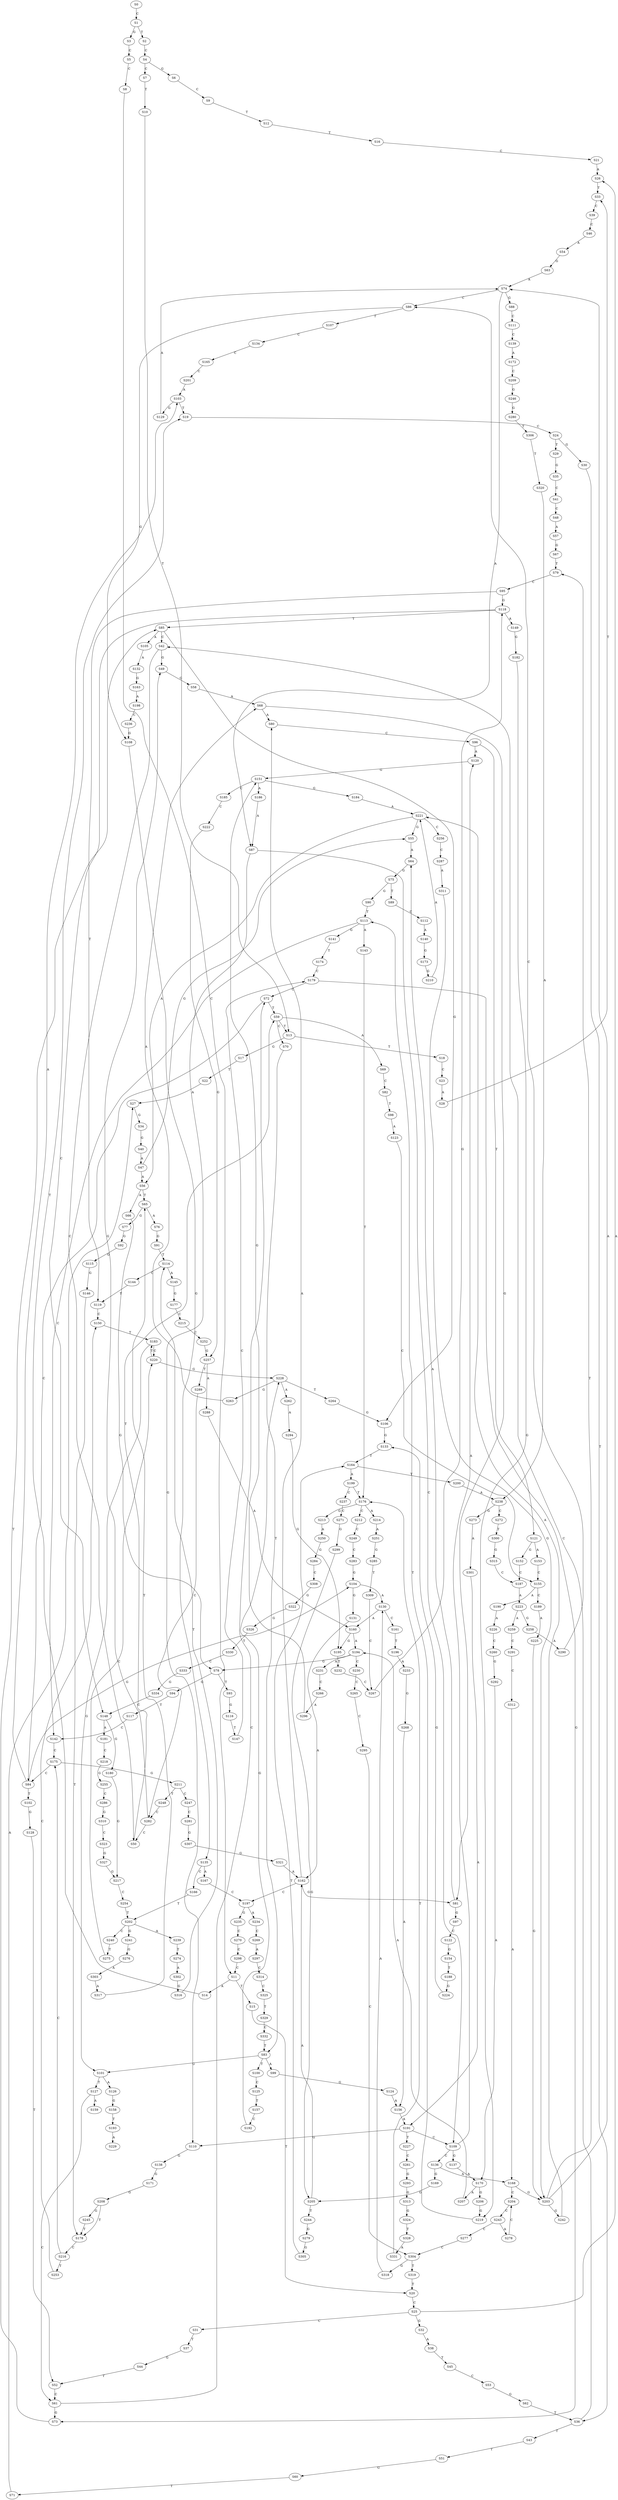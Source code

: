 strict digraph  {
	S0 -> S1 [ label = C ];
	S1 -> S2 [ label = T ];
	S1 -> S3 [ label = G ];
	S2 -> S4 [ label = C ];
	S3 -> S5 [ label = C ];
	S4 -> S6 [ label = G ];
	S4 -> S7 [ label = C ];
	S5 -> S8 [ label = C ];
	S6 -> S9 [ label = C ];
	S7 -> S10 [ label = T ];
	S8 -> S11 [ label = C ];
	S9 -> S12 [ label = T ];
	S10 -> S13 [ label = T ];
	S11 -> S14 [ label = A ];
	S11 -> S15 [ label = T ];
	S12 -> S16 [ label = T ];
	S13 -> S17 [ label = G ];
	S13 -> S18 [ label = T ];
	S14 -> S19 [ label = T ];
	S15 -> S20 [ label = T ];
	S16 -> S21 [ label = C ];
	S17 -> S22 [ label = T ];
	S18 -> S23 [ label = C ];
	S19 -> S24 [ label = C ];
	S20 -> S25 [ label = C ];
	S21 -> S26 [ label = A ];
	S22 -> S27 [ label = A ];
	S23 -> S28 [ label = A ];
	S24 -> S29 [ label = T ];
	S24 -> S30 [ label = G ];
	S25 -> S26 [ label = A ];
	S25 -> S31 [ label = C ];
	S25 -> S32 [ label = G ];
	S26 -> S33 [ label = T ];
	S27 -> S34 [ label = G ];
	S28 -> S33 [ label = T ];
	S29 -> S35 [ label = G ];
	S30 -> S36 [ label = T ];
	S31 -> S37 [ label = T ];
	S32 -> S38 [ label = A ];
	S33 -> S39 [ label = C ];
	S34 -> S40 [ label = G ];
	S35 -> S41 [ label = C ];
	S36 -> S42 [ label = C ];
	S36 -> S43 [ label = T ];
	S37 -> S44 [ label = G ];
	S38 -> S45 [ label = T ];
	S39 -> S46 [ label = C ];
	S40 -> S47 [ label = A ];
	S41 -> S48 [ label = C ];
	S42 -> S49 [ label = G ];
	S42 -> S50 [ label = C ];
	S43 -> S51 [ label = T ];
	S44 -> S52 [ label = T ];
	S45 -> S53 [ label = C ];
	S46 -> S54 [ label = A ];
	S47 -> S55 [ label = G ];
	S47 -> S56 [ label = A ];
	S48 -> S57 [ label = A ];
	S49 -> S58 [ label = G ];
	S50 -> S59 [ label = T ];
	S51 -> S60 [ label = G ];
	S52 -> S61 [ label = C ];
	S53 -> S62 [ label = G ];
	S54 -> S63 [ label = G ];
	S55 -> S64 [ label = A ];
	S56 -> S65 [ label = T ];
	S56 -> S66 [ label = A ];
	S57 -> S67 [ label = G ];
	S58 -> S68 [ label = A ];
	S59 -> S69 [ label = A ];
	S59 -> S70 [ label = C ];
	S59 -> S13 [ label = T ];
	S60 -> S71 [ label = T ];
	S61 -> S72 [ label = C ];
	S61 -> S73 [ label = G ];
	S62 -> S36 [ label = T ];
	S63 -> S74 [ label = A ];
	S64 -> S75 [ label = G ];
	S65 -> S76 [ label = A ];
	S65 -> S77 [ label = G ];
	S66 -> S78 [ label = G ];
	S67 -> S79 [ label = T ];
	S68 -> S80 [ label = A ];
	S68 -> S81 [ label = G ];
	S69 -> S82 [ label = C ];
	S70 -> S83 [ label = T ];
	S71 -> S27 [ label = A ];
	S72 -> S59 [ label = T ];
	S72 -> S84 [ label = C ];
	S73 -> S85 [ label = T ];
	S74 -> S86 [ label = C ];
	S74 -> S87 [ label = A ];
	S74 -> S88 [ label = G ];
	S75 -> S89 [ label = T ];
	S75 -> S90 [ label = G ];
	S76 -> S91 [ label = G ];
	S77 -> S92 [ label = G ];
	S78 -> S93 [ label = T ];
	S78 -> S94 [ label = G ];
	S79 -> S95 [ label = C ];
	S80 -> S96 [ label = C ];
	S81 -> S64 [ label = A ];
	S81 -> S97 [ label = G ];
	S82 -> S98 [ label = T ];
	S83 -> S99 [ label = A ];
	S83 -> S100 [ label = T ];
	S83 -> S101 [ label = G ];
	S84 -> S102 [ label = T ];
	S84 -> S103 [ label = A ];
	S84 -> S104 [ label = G ];
	S85 -> S42 [ label = C ];
	S85 -> S105 [ label = A ];
	S85 -> S106 [ label = G ];
	S86 -> S107 [ label = T ];
	S86 -> S108 [ label = G ];
	S87 -> S109 [ label = C ];
	S87 -> S110 [ label = G ];
	S88 -> S111 [ label = C ];
	S89 -> S112 [ label = C ];
	S90 -> S113 [ label = T ];
	S91 -> S114 [ label = T ];
	S92 -> S115 [ label = G ];
	S93 -> S116 [ label = G ];
	S94 -> S117 [ label = T ];
	S95 -> S118 [ label = G ];
	S95 -> S119 [ label = T ];
	S96 -> S120 [ label = A ];
	S96 -> S121 [ label = T ];
	S97 -> S122 [ label = C ];
	S98 -> S123 [ label = A ];
	S99 -> S124 [ label = G ];
	S100 -> S125 [ label = C ];
	S101 -> S126 [ label = A ];
	S101 -> S127 [ label = T ];
	S102 -> S128 [ label = G ];
	S103 -> S19 [ label = T ];
	S103 -> S129 [ label = G ];
	S104 -> S130 [ label = A ];
	S104 -> S131 [ label = G ];
	S105 -> S132 [ label = A ];
	S106 -> S133 [ label = G ];
	S107 -> S134 [ label = C ];
	S108 -> S135 [ label = G ];
	S109 -> S136 [ label = C ];
	S109 -> S137 [ label = G ];
	S109 -> S120 [ label = A ];
	S110 -> S138 [ label = G ];
	S111 -> S139 [ label = C ];
	S112 -> S140 [ label = A ];
	S113 -> S141 [ label = G ];
	S113 -> S142 [ label = C ];
	S113 -> S143 [ label = A ];
	S114 -> S144 [ label = C ];
	S114 -> S145 [ label = A ];
	S115 -> S146 [ label = G ];
	S116 -> S147 [ label = T ];
	S117 -> S142 [ label = C ];
	S118 -> S148 [ label = C ];
	S118 -> S85 [ label = T ];
	S118 -> S149 [ label = A ];
	S119 -> S150 [ label = C ];
	S120 -> S151 [ label = G ];
	S121 -> S152 [ label = G ];
	S121 -> S153 [ label = A ];
	S122 -> S154 [ label = G ];
	S123 -> S155 [ label = C ];
	S124 -> S156 [ label = A ];
	S125 -> S157 [ label = T ];
	S126 -> S158 [ label = G ];
	S127 -> S159 [ label = A ];
	S127 -> S61 [ label = C ];
	S128 -> S52 [ label = T ];
	S129 -> S74 [ label = A ];
	S130 -> S160 [ label = A ];
	S130 -> S161 [ label = C ];
	S131 -> S162 [ label = A ];
	S132 -> S163 [ label = G ];
	S133 -> S164 [ label = T ];
	S134 -> S165 [ label = C ];
	S135 -> S166 [ label = C ];
	S135 -> S167 [ label = A ];
	S136 -> S168 [ label = A ];
	S136 -> S169 [ label = G ];
	S137 -> S170 [ label = A ];
	S138 -> S171 [ label = G ];
	S139 -> S172 [ label = A ];
	S140 -> S173 [ label = G ];
	S141 -> S174 [ label = T ];
	S142 -> S175 [ label = C ];
	S143 -> S176 [ label = T ];
	S144 -> S119 [ label = T ];
	S145 -> S177 [ label = G ];
	S146 -> S178 [ label = T ];
	S147 -> S179 [ label = C ];
	S148 -> S180 [ label = G ];
	S148 -> S181 [ label = A ];
	S149 -> S182 [ label = G ];
	S150 -> S183 [ label = T ];
	S151 -> S184 [ label = G ];
	S151 -> S185 [ label = C ];
	S151 -> S186 [ label = A ];
	S152 -> S187 [ label = C ];
	S153 -> S155 [ label = C ];
	S154 -> S188 [ label = T ];
	S155 -> S189 [ label = C ];
	S155 -> S190 [ label = A ];
	S156 -> S191 [ label = A ];
	S157 -> S192 [ label = C ];
	S158 -> S193 [ label = T ];
	S160 -> S194 [ label = A ];
	S160 -> S195 [ label = G ];
	S161 -> S196 [ label = T ];
	S162 -> S197 [ label = C ];
	S162 -> S80 [ label = A ];
	S162 -> S81 [ label = G ];
	S163 -> S198 [ label = A ];
	S164 -> S199 [ label = A ];
	S164 -> S200 [ label = T ];
	S165 -> S201 [ label = C ];
	S166 -> S202 [ label = T ];
	S167 -> S197 [ label = C ];
	S168 -> S203 [ label = G ];
	S168 -> S204 [ label = C ];
	S169 -> S205 [ label = G ];
	S170 -> S206 [ label = G ];
	S170 -> S207 [ label = A ];
	S171 -> S208 [ label = G ];
	S172 -> S209 [ label = C ];
	S173 -> S210 [ label = G ];
	S174 -> S179 [ label = C ];
	S175 -> S84 [ label = C ];
	S175 -> S211 [ label = G ];
	S176 -> S212 [ label = C ];
	S176 -> S213 [ label = G ];
	S176 -> S214 [ label = A ];
	S177 -> S215 [ label = C ];
	S178 -> S216 [ label = C ];
	S179 -> S73 [ label = G ];
	S179 -> S72 [ label = C ];
	S180 -> S217 [ label = G ];
	S181 -> S218 [ label = C ];
	S182 -> S219 [ label = G ];
	S183 -> S101 [ label = G ];
	S183 -> S220 [ label = C ];
	S184 -> S221 [ label = A ];
	S185 -> S222 [ label = C ];
	S186 -> S87 [ label = A ];
	S187 -> S223 [ label = A ];
	S188 -> S224 [ label = G ];
	S189 -> S225 [ label = A ];
	S190 -> S226 [ label = A ];
	S191 -> S227 [ label = T ];
	S191 -> S109 [ label = C ];
	S191 -> S110 [ label = G ];
	S192 -> S228 [ label = G ];
	S193 -> S229 [ label = A ];
	S194 -> S78 [ label = G ];
	S194 -> S230 [ label = C ];
	S194 -> S231 [ label = A ];
	S195 -> S232 [ label = T ];
	S196 -> S233 [ label = A ];
	S197 -> S234 [ label = A ];
	S197 -> S235 [ label = G ];
	S198 -> S236 [ label = C ];
	S199 -> S176 [ label = T ];
	S199 -> S237 [ label = C ];
	S200 -> S238 [ label = A ];
	S201 -> S103 [ label = A ];
	S202 -> S239 [ label = A ];
	S202 -> S240 [ label = C ];
	S202 -> S241 [ label = G ];
	S203 -> S74 [ label = A ];
	S203 -> S79 [ label = T ];
	S203 -> S242 [ label = G ];
	S204 -> S243 [ label = C ];
	S205 -> S162 [ label = A ];
	S205 -> S244 [ label = T ];
	S206 -> S219 [ label = G ];
	S207 -> S194 [ label = A ];
	S208 -> S178 [ label = T ];
	S208 -> S245 [ label = G ];
	S209 -> S246 [ label = G ];
	S210 -> S221 [ label = A ];
	S211 -> S247 [ label = C ];
	S211 -> S248 [ label = T ];
	S212 -> S249 [ label = C ];
	S213 -> S250 [ label = A ];
	S214 -> S251 [ label = A ];
	S215 -> S252 [ label = C ];
	S216 -> S175 [ label = C ];
	S216 -> S253 [ label = T ];
	S217 -> S254 [ label = C ];
	S218 -> S255 [ label = G ];
	S219 -> S113 [ label = T ];
	S220 -> S183 [ label = T ];
	S220 -> S228 [ label = G ];
	S221 -> S56 [ label = A ];
	S221 -> S256 [ label = C ];
	S221 -> S55 [ label = G ];
	S222 -> S257 [ label = G ];
	S223 -> S258 [ label = G ];
	S223 -> S259 [ label = A ];
	S224 -> S133 [ label = G ];
	S225 -> S203 [ label = G ];
	S226 -> S260 [ label = C ];
	S227 -> S261 [ label = C ];
	S228 -> S262 [ label = A ];
	S228 -> S263 [ label = G ];
	S228 -> S264 [ label = T ];
	S230 -> S265 [ label = C ];
	S231 -> S266 [ label = C ];
	S232 -> S267 [ label = C ];
	S233 -> S268 [ label = G ];
	S234 -> S269 [ label = C ];
	S235 -> S270 [ label = C ];
	S236 -> S108 [ label = G ];
	S237 -> S271 [ label = C ];
	S238 -> S272 [ label = C ];
	S238 -> S273 [ label = G ];
	S239 -> S274 [ label = T ];
	S240 -> S275 [ label = T ];
	S241 -> S276 [ label = G ];
	S242 -> S221 [ label = A ];
	S243 -> S277 [ label = C ];
	S243 -> S278 [ label = A ];
	S244 -> S279 [ label = G ];
	S245 -> S178 [ label = T ];
	S246 -> S280 [ label = G ];
	S247 -> S281 [ label = C ];
	S248 -> S282 [ label = C ];
	S249 -> S283 [ label = C ];
	S250 -> S284 [ label = G ];
	S251 -> S285 [ label = G ];
	S252 -> S257 [ label = G ];
	S253 -> S150 [ label = C ];
	S254 -> S202 [ label = T ];
	S255 -> S286 [ label = C ];
	S256 -> S287 [ label = C ];
	S257 -> S288 [ label = A ];
	S257 -> S289 [ label = T ];
	S258 -> S290 [ label = A ];
	S259 -> S291 [ label = C ];
	S260 -> S292 [ label = G ];
	S261 -> S293 [ label = G ];
	S262 -> S294 [ label = A ];
	S263 -> S68 [ label = A ];
	S264 -> S106 [ label = G ];
	S265 -> S295 [ label = C ];
	S266 -> S296 [ label = A ];
	S267 -> S118 [ label = G ];
	S268 -> S156 [ label = A ];
	S269 -> S297 [ label = A ];
	S270 -> S298 [ label = C ];
	S271 -> S299 [ label = G ];
	S272 -> S300 [ label = T ];
	S273 -> S301 [ label = A ];
	S274 -> S302 [ label = A ];
	S275 -> S220 [ label = C ];
	S276 -> S303 [ label = A ];
	S277 -> S304 [ label = C ];
	S278 -> S204 [ label = C ];
	S279 -> S305 [ label = G ];
	S280 -> S306 [ label = T ];
	S281 -> S307 [ label = G ];
	S282 -> S50 [ label = C ];
	S282 -> S49 [ label = G ];
	S283 -> S104 [ label = G ];
	S284 -> S308 [ label = C ];
	S285 -> S309 [ label = T ];
	S286 -> S310 [ label = G ];
	S287 -> S311 [ label = A ];
	S288 -> S160 [ label = A ];
	S289 -> S282 [ label = C ];
	S290 -> S86 [ label = C ];
	S291 -> S312 [ label = C ];
	S292 -> S170 [ label = A ];
	S293 -> S313 [ label = G ];
	S294 -> S195 [ label = G ];
	S295 -> S304 [ label = C ];
	S296 -> S151 [ label = G ];
	S297 -> S314 [ label = C ];
	S298 -> S11 [ label = C ];
	S299 -> S205 [ label = G ];
	S300 -> S315 [ label = G ];
	S301 -> S191 [ label = A ];
	S302 -> S316 [ label = G ];
	S303 -> S317 [ label = A ];
	S304 -> S318 [ label = G ];
	S304 -> S319 [ label = T ];
	S305 -> S164 [ label = T ];
	S306 -> S320 [ label = T ];
	S307 -> S321 [ label = G ];
	S308 -> S322 [ label = G ];
	S309 -> S267 [ label = C ];
	S310 -> S323 [ label = C ];
	S311 -> S203 [ label = G ];
	S312 -> S168 [ label = A ];
	S313 -> S324 [ label = G ];
	S314 -> S325 [ label = C ];
	S315 -> S187 [ label = C ];
	S316 -> S114 [ label = T ];
	S317 -> S65 [ label = T ];
	S318 -> S130 [ label = A ];
	S319 -> S20 [ label = T ];
	S320 -> S238 [ label = A ];
	S321 -> S162 [ label = A ];
	S322 -> S326 [ label = G ];
	S323 -> S327 [ label = G ];
	S324 -> S328 [ label = T ];
	S325 -> S329 [ label = T ];
	S326 -> S330 [ label = T ];
	S327 -> S217 [ label = G ];
	S328 -> S331 [ label = A ];
	S329 -> S332 [ label = C ];
	S330 -> S333 [ label = C ];
	S331 -> S176 [ label = T ];
	S332 -> S83 [ label = T ];
	S333 -> S334 [ label = G ];
	S334 -> S148 [ label = C ];
}
